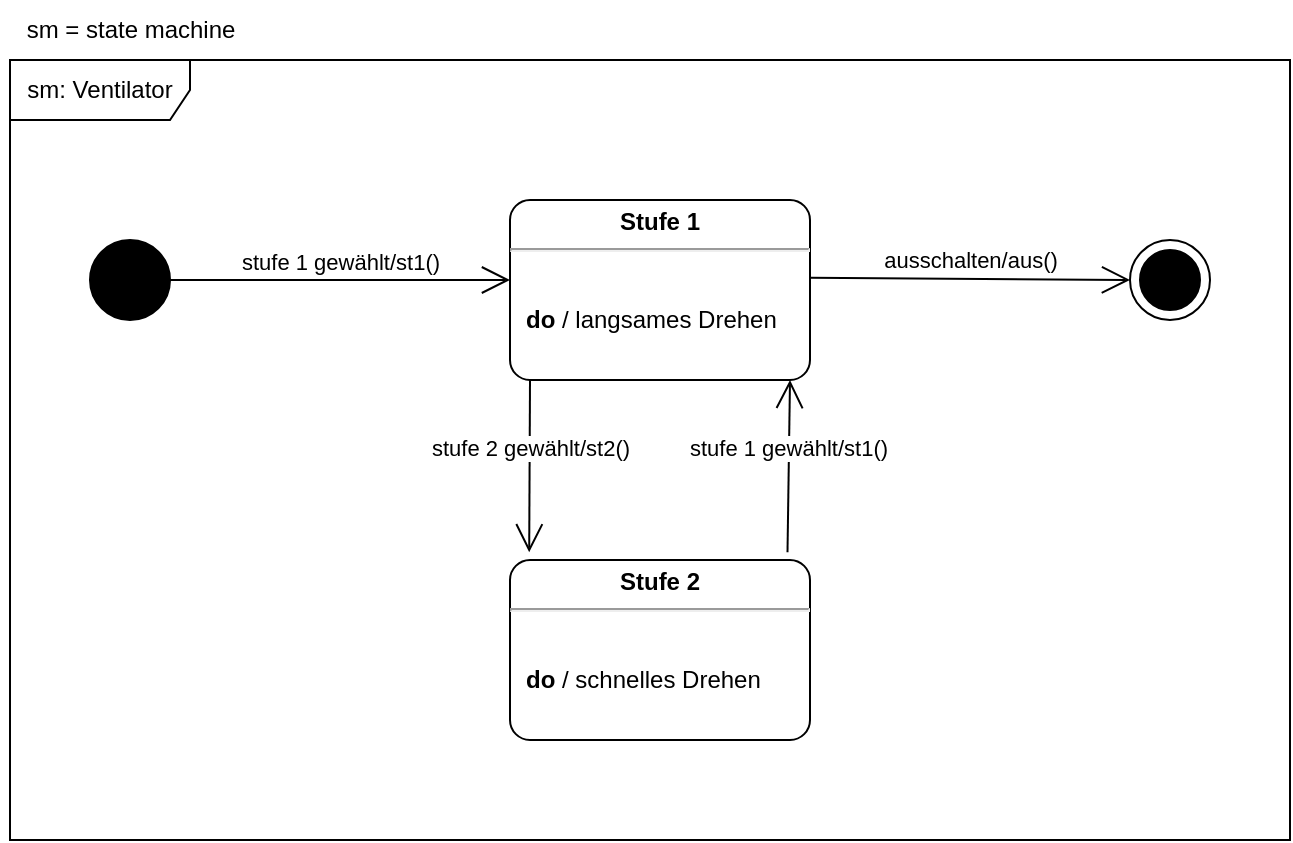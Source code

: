<mxfile>
    <diagram id="5uck17KiidR7LEDtchv_" name="Seite-1">
        <mxGraphModel dx="1165" dy="592" grid="1" gridSize="10" guides="1" tooltips="1" connect="1" arrows="1" fold="1" page="1" pageScale="1" pageWidth="827" pageHeight="1169" math="0" shadow="0">
            <root>
                <mxCell id="0"/>
                <mxCell id="1" parent="0"/>
                <mxCell id="2" value="sm: Ventilator" style="shape=umlFrame;whiteSpace=wrap;html=1;width=90;height=30;" vertex="1" parent="1">
                    <mxGeometry x="120" y="70" width="640" height="390" as="geometry"/>
                </mxCell>
                <mxCell id="3" value="" style="shape=ellipse;html=1;fillColor=strokeColor;fontSize=18;fontColor=#ffffff;" vertex="1" parent="1">
                    <mxGeometry x="160" y="160" width="40" height="40" as="geometry"/>
                </mxCell>
                <mxCell id="4" value="" style="shape=mxgraph.sysml.actFinal;html=1;verticalLabelPosition=bottom;labelBackgroundColor=#ffffff;verticalAlign=top;" vertex="1" parent="1">
                    <mxGeometry x="680" y="160" width="40" height="40" as="geometry"/>
                </mxCell>
                <mxCell id="7" value="&lt;p style=&quot;margin:0px;margin-top:4px;text-align:center;&quot;&gt;&lt;b&gt;Stufe 1&lt;/b&gt;&lt;/p&gt;&lt;hr&gt;&lt;p&gt;&lt;/p&gt;&lt;p style=&quot;margin:0px;margin-left:8px;text-align:left;&quot;&gt;&lt;br&gt;&lt;b&gt;do &lt;/b&gt;/ langsames Drehen&lt;br&gt;&lt;br&gt;&lt;/p&gt;" style="shape=mxgraph.sysml.simpleState;html=1;overflow=fill;whiteSpace=wrap;align=center;" vertex="1" parent="1">
                    <mxGeometry x="370" y="140" width="150" height="90" as="geometry"/>
                </mxCell>
                <mxCell id="8" value="&lt;p style=&quot;margin:0px;margin-top:4px;text-align:center;&quot;&gt;&lt;b&gt;Stufe 2&lt;/b&gt;&lt;/p&gt;&lt;hr&gt;&lt;p&gt;&lt;/p&gt;&lt;p style=&quot;margin:0px;margin-left:8px;text-align:left;&quot;&gt;&lt;br&gt;&lt;b&gt;do &lt;/b&gt;/ schnelles Drehen&lt;br&gt;&lt;br&gt;&lt;/p&gt;" style="shape=mxgraph.sysml.simpleState;html=1;overflow=fill;whiteSpace=wrap;align=center;" vertex="1" parent="1">
                    <mxGeometry x="370" y="320" width="150" height="90" as="geometry"/>
                </mxCell>
                <mxCell id="9" value="ausschalten/aus()" style="edgeStyle=none;html=1;endArrow=open;endSize=12;strokeWidth=1;verticalAlign=bottom;exitX=0.998;exitY=0.432;exitDx=0;exitDy=0;exitPerimeter=0;entryX=0;entryY=0.5;entryDx=0;entryDy=0;entryPerimeter=0;" edge="1" parent="1" source="7" target="4">
                    <mxGeometry width="160" relative="1" as="geometry">
                        <mxPoint x="520" y="184.5" as="sourcePoint"/>
                        <mxPoint x="680" y="184.5" as="targetPoint"/>
                    </mxGeometry>
                </mxCell>
                <mxCell id="10" value="stufe 1 gewählt/st1()" style="edgeStyle=none;html=1;endArrow=open;endSize=12;strokeWidth=1;verticalAlign=bottom;" edge="1" parent="1" source="3">
                    <mxGeometry width="160" relative="1" as="geometry">
                        <mxPoint x="210" y="179.5" as="sourcePoint"/>
                        <mxPoint x="370" y="180" as="targetPoint"/>
                    </mxGeometry>
                </mxCell>
                <mxCell id="11" value="stufe 2 gewählt/st2()" style="edgeStyle=none;html=1;endArrow=open;endSize=12;strokeWidth=1;verticalAlign=bottom;entryX=0.064;entryY=-0.043;entryDx=0;entryDy=0;entryPerimeter=0;" edge="1" parent="1" target="8">
                    <mxGeometry width="160" relative="1" as="geometry">
                        <mxPoint x="380" y="230" as="sourcePoint"/>
                        <mxPoint x="520" y="310" as="targetPoint"/>
                    </mxGeometry>
                </mxCell>
                <mxCell id="13" value="stufe 1 gewählt/st1()" style="edgeStyle=none;html=1;endArrow=open;endSize=12;strokeWidth=1;verticalAlign=bottom;exitX=0.925;exitY=-0.043;exitDx=0;exitDy=0;exitPerimeter=0;" edge="1" parent="1" source="8">
                    <mxGeometry width="160" relative="1" as="geometry">
                        <mxPoint x="510" y="310" as="sourcePoint"/>
                        <mxPoint x="510" y="230" as="targetPoint"/>
                    </mxGeometry>
                </mxCell>
                <mxCell id="14" value="sm = state machine" style="text;html=1;align=center;verticalAlign=middle;resizable=0;points=[];autosize=1;strokeColor=none;fillColor=none;" vertex="1" parent="1">
                    <mxGeometry x="115" y="40" width="130" height="30" as="geometry"/>
                </mxCell>
            </root>
        </mxGraphModel>
    </diagram>
</mxfile>